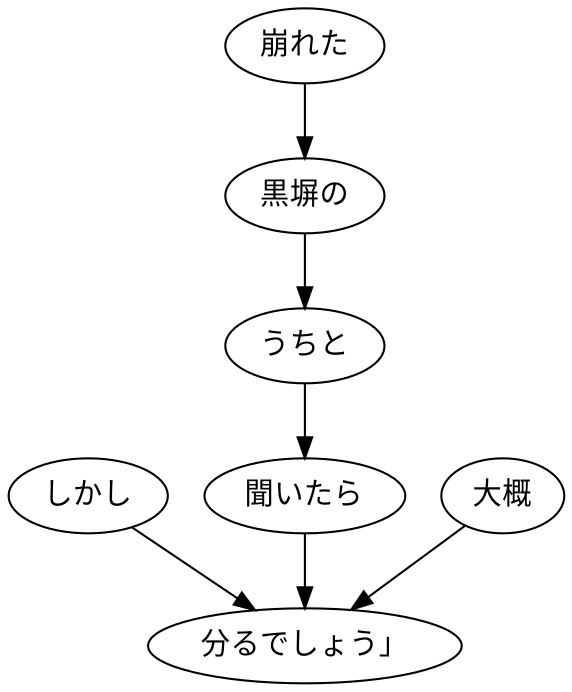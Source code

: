 digraph graph2192 {
	node0 [label="しかし"];
	node1 [label="崩れた"];
	node2 [label="黒塀の"];
	node3 [label="うちと"];
	node4 [label="聞いたら"];
	node5 [label="大概"];
	node6 [label="分るでしょう」"];
	node0 -> node6;
	node1 -> node2;
	node2 -> node3;
	node3 -> node4;
	node4 -> node6;
	node5 -> node6;
}
